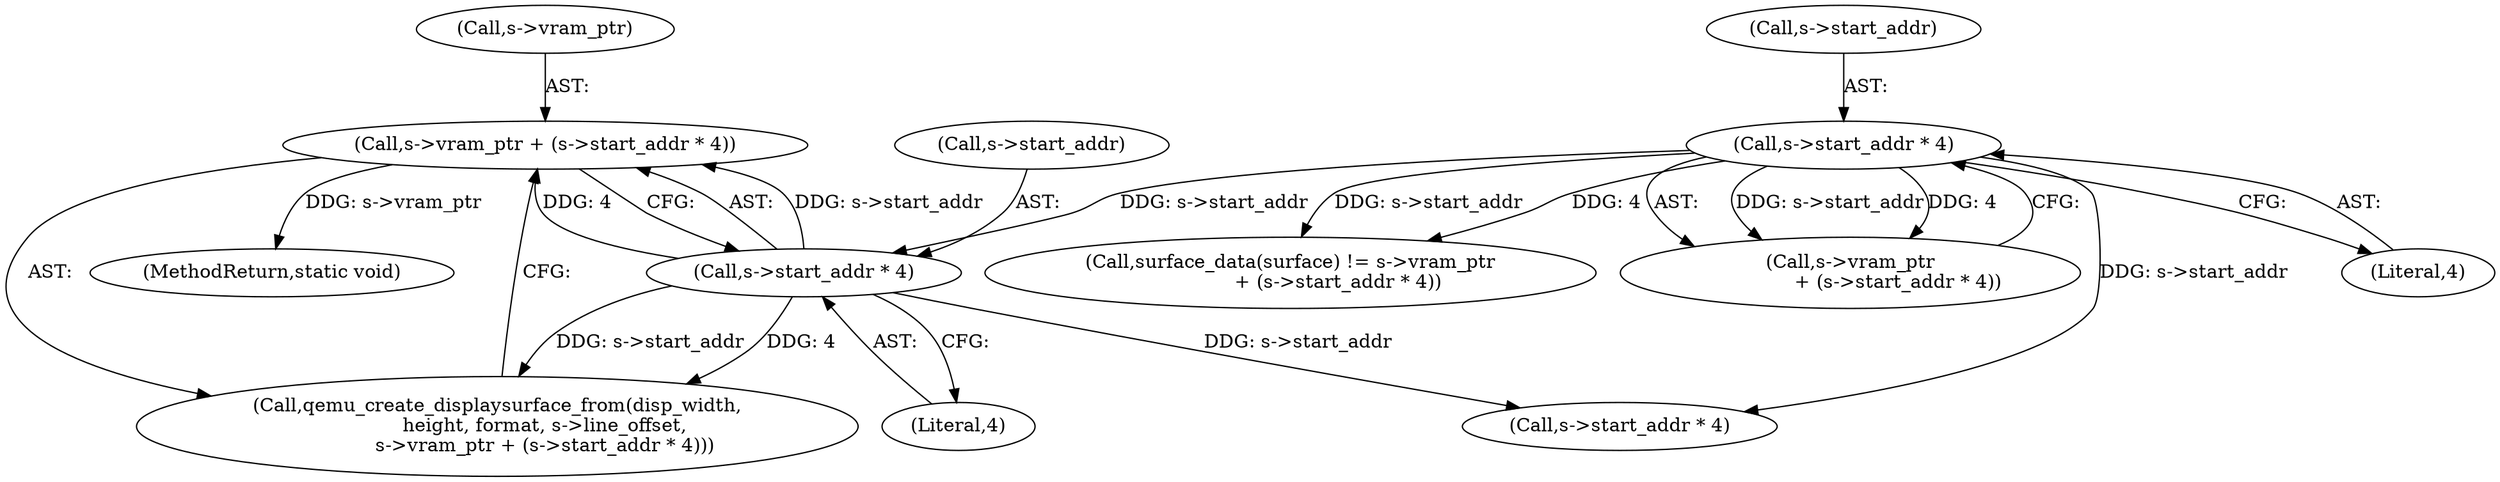 digraph "0_qemu_bfc56535f793c557aa754c50213fc5f882e6482d@pointer" {
"1000461" [label="(Call,s->vram_ptr + (s->start_addr * 4))"];
"1000465" [label="(Call,s->start_addr * 4)"];
"1000439" [label="(Call,s->start_addr * 4)"];
"1000439" [label="(Call,s->start_addr * 4)"];
"1000443" [label="(Literal,4)"];
"1000465" [label="(Call,s->start_addr * 4)"];
"1000454" [label="(Call,qemu_create_displaysurface_from(disp_width,\n                height, format, s->line_offset,\n                s->vram_ptr + (s->start_addr * 4)))"];
"1000440" [label="(Call,s->start_addr)"];
"1000435" [label="(Call,s->vram_ptr\n                + (s->start_addr * 4))"];
"1000466" [label="(Call,s->start_addr)"];
"1000461" [label="(Call,s->vram_ptr + (s->start_addr * 4))"];
"1000432" [label="(Call,surface_data(surface) != s->vram_ptr\n                + (s->start_addr * 4))"];
"1000658" [label="(Call,s->start_addr * 4)"];
"1000469" [label="(Literal,4)"];
"1000462" [label="(Call,s->vram_ptr)"];
"1000939" [label="(MethodReturn,static void)"];
"1000461" -> "1000454"  [label="AST: "];
"1000461" -> "1000465"  [label="CFG: "];
"1000462" -> "1000461"  [label="AST: "];
"1000465" -> "1000461"  [label="AST: "];
"1000454" -> "1000461"  [label="CFG: "];
"1000461" -> "1000939"  [label="DDG: s->vram_ptr"];
"1000465" -> "1000461"  [label="DDG: s->start_addr"];
"1000465" -> "1000461"  [label="DDG: 4"];
"1000465" -> "1000469"  [label="CFG: "];
"1000466" -> "1000465"  [label="AST: "];
"1000469" -> "1000465"  [label="AST: "];
"1000465" -> "1000454"  [label="DDG: s->start_addr"];
"1000465" -> "1000454"  [label="DDG: 4"];
"1000439" -> "1000465"  [label="DDG: s->start_addr"];
"1000465" -> "1000658"  [label="DDG: s->start_addr"];
"1000439" -> "1000435"  [label="AST: "];
"1000439" -> "1000443"  [label="CFG: "];
"1000440" -> "1000439"  [label="AST: "];
"1000443" -> "1000439"  [label="AST: "];
"1000435" -> "1000439"  [label="CFG: "];
"1000439" -> "1000432"  [label="DDG: s->start_addr"];
"1000439" -> "1000432"  [label="DDG: 4"];
"1000439" -> "1000435"  [label="DDG: s->start_addr"];
"1000439" -> "1000435"  [label="DDG: 4"];
"1000439" -> "1000658"  [label="DDG: s->start_addr"];
}

